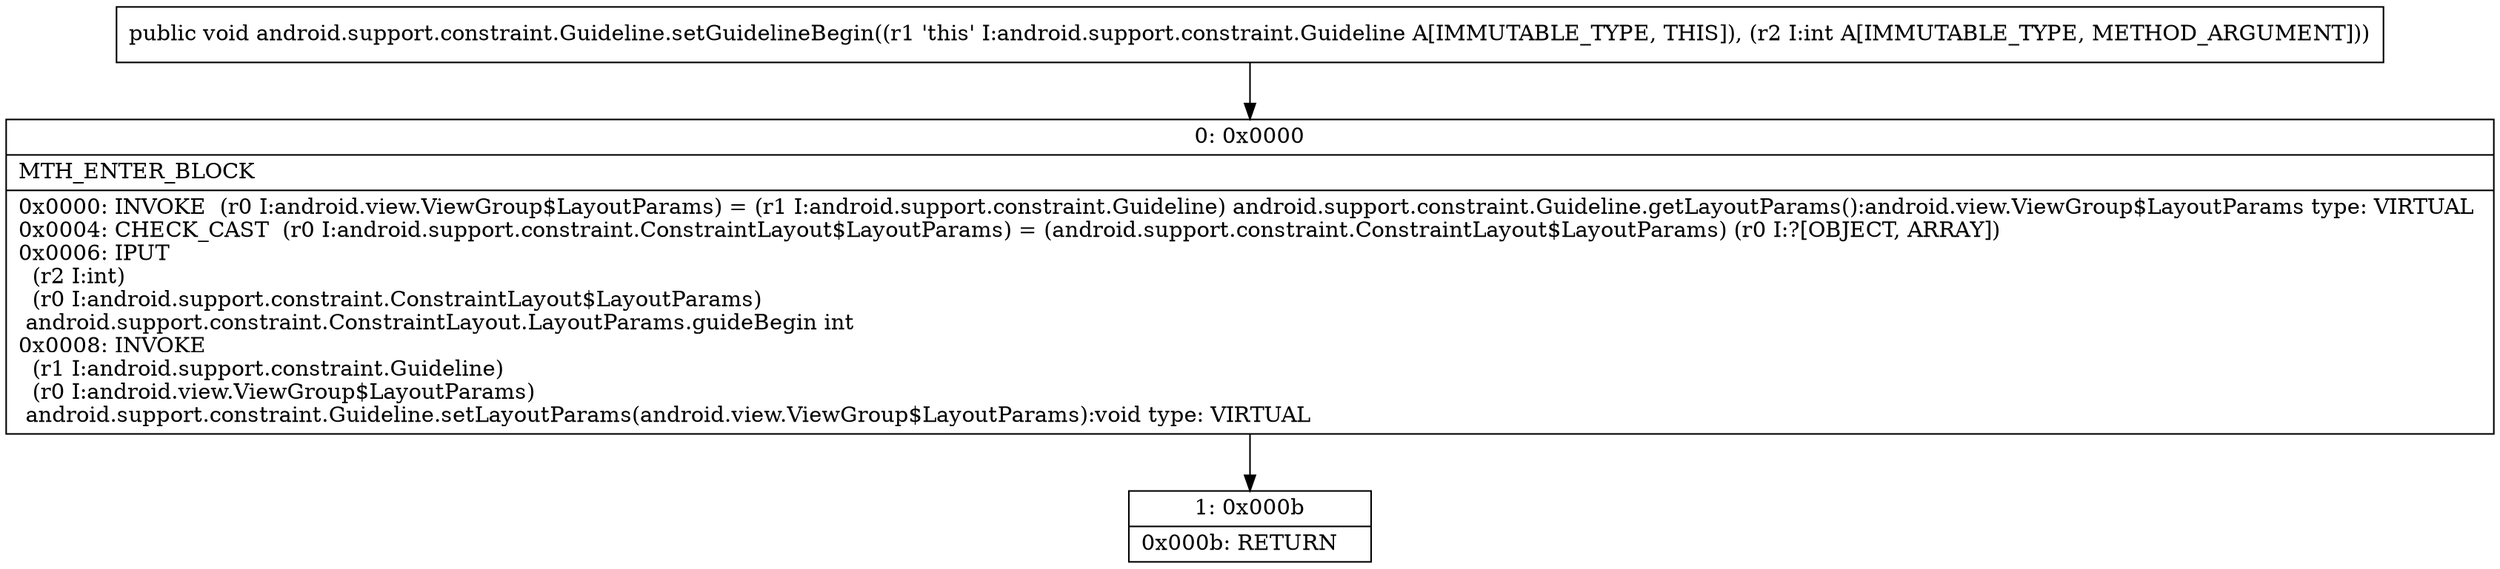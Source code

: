 digraph "CFG forandroid.support.constraint.Guideline.setGuidelineBegin(I)V" {
Node_0 [shape=record,label="{0\:\ 0x0000|MTH_ENTER_BLOCK\l|0x0000: INVOKE  (r0 I:android.view.ViewGroup$LayoutParams) = (r1 I:android.support.constraint.Guideline) android.support.constraint.Guideline.getLayoutParams():android.view.ViewGroup$LayoutParams type: VIRTUAL \l0x0004: CHECK_CAST  (r0 I:android.support.constraint.ConstraintLayout$LayoutParams) = (android.support.constraint.ConstraintLayout$LayoutParams) (r0 I:?[OBJECT, ARRAY]) \l0x0006: IPUT  \l  (r2 I:int)\l  (r0 I:android.support.constraint.ConstraintLayout$LayoutParams)\l android.support.constraint.ConstraintLayout.LayoutParams.guideBegin int \l0x0008: INVOKE  \l  (r1 I:android.support.constraint.Guideline)\l  (r0 I:android.view.ViewGroup$LayoutParams)\l android.support.constraint.Guideline.setLayoutParams(android.view.ViewGroup$LayoutParams):void type: VIRTUAL \l}"];
Node_1 [shape=record,label="{1\:\ 0x000b|0x000b: RETURN   \l}"];
MethodNode[shape=record,label="{public void android.support.constraint.Guideline.setGuidelineBegin((r1 'this' I:android.support.constraint.Guideline A[IMMUTABLE_TYPE, THIS]), (r2 I:int A[IMMUTABLE_TYPE, METHOD_ARGUMENT])) }"];
MethodNode -> Node_0;
Node_0 -> Node_1;
}


